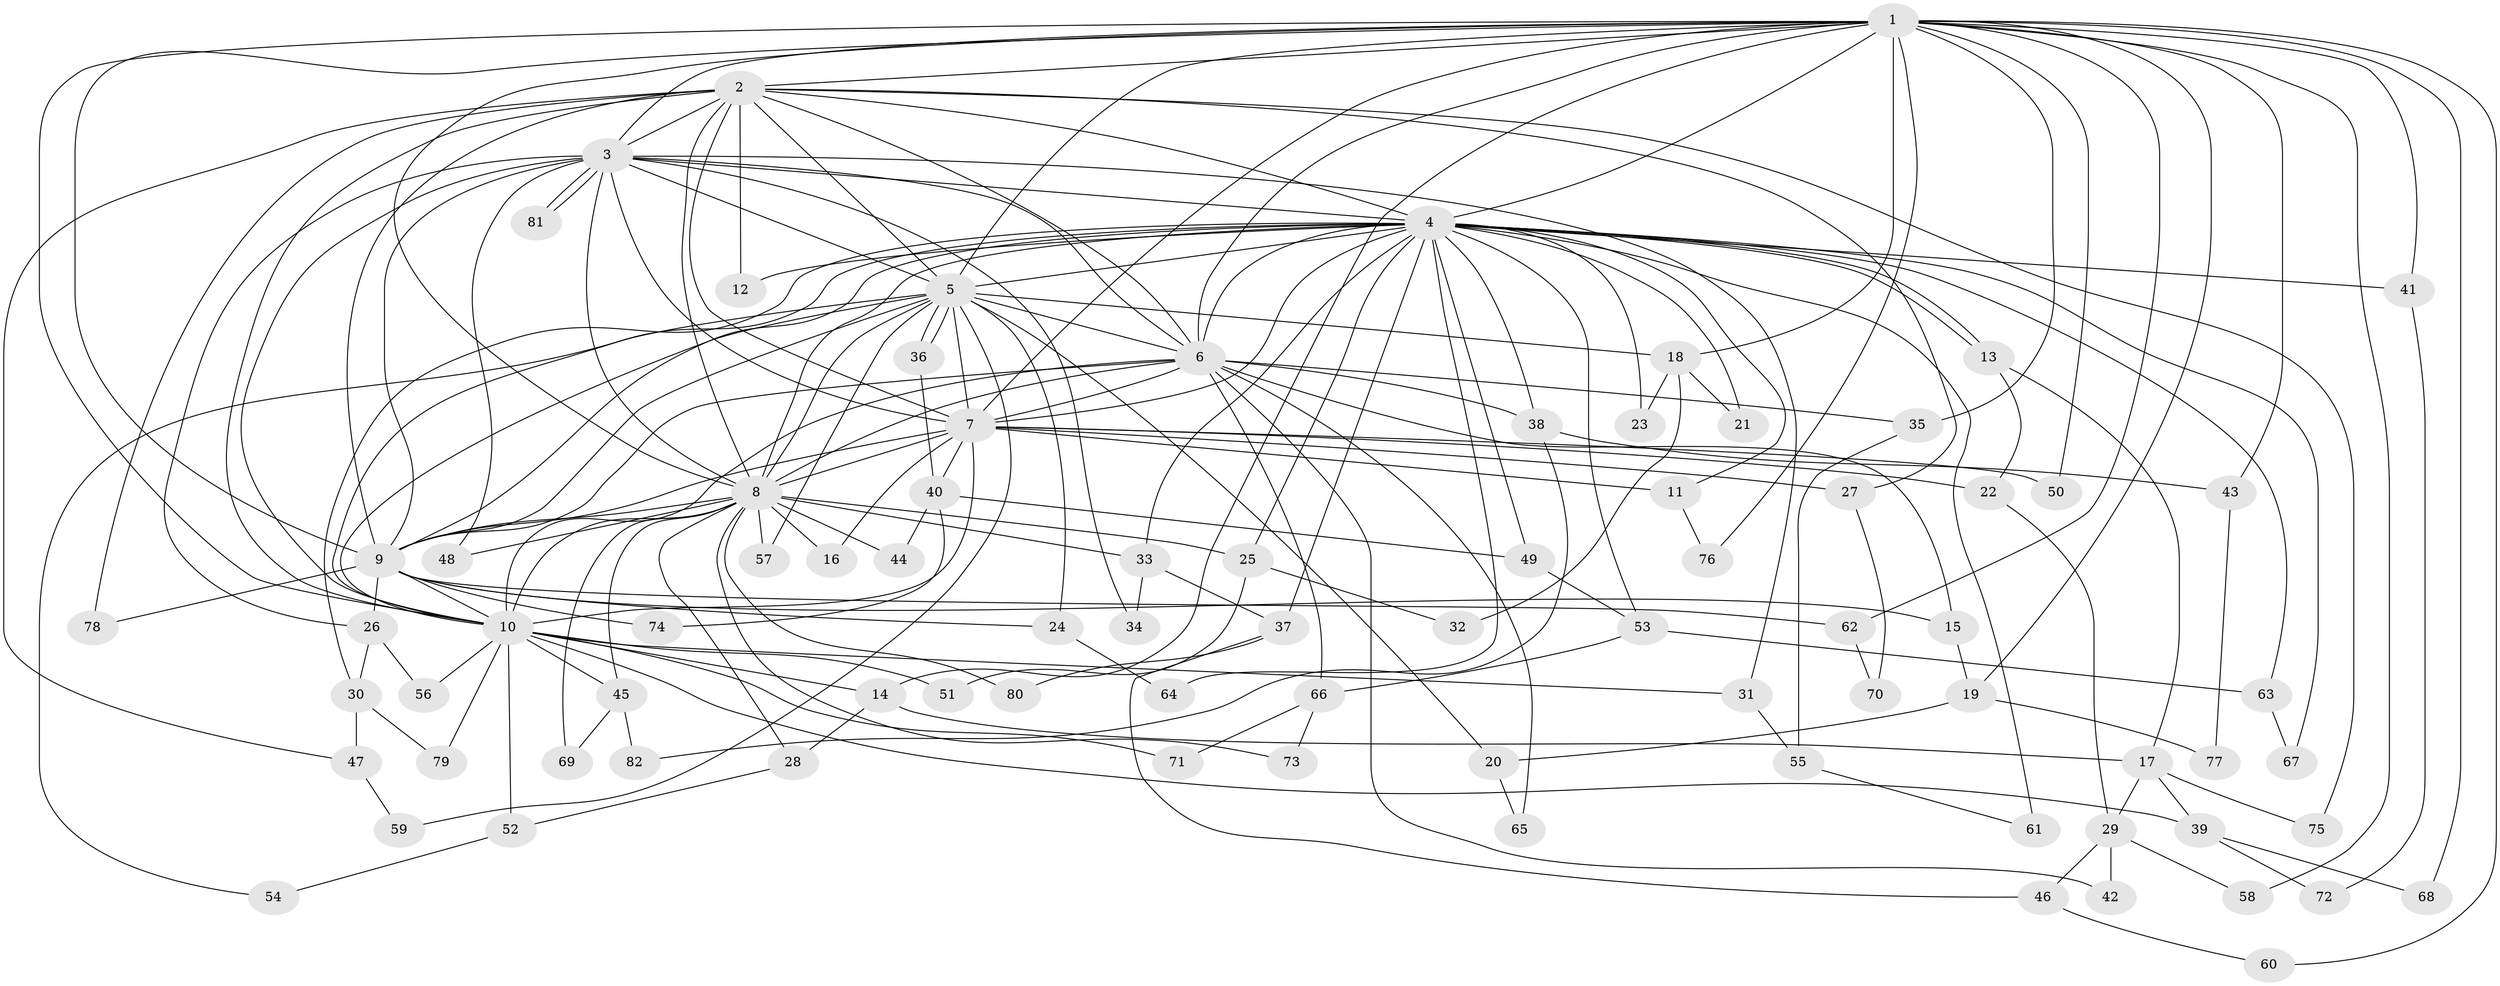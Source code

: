 // Generated by graph-tools (version 1.1) at 2025/49/03/09/25 03:49:42]
// undirected, 82 vertices, 189 edges
graph export_dot {
graph [start="1"]
  node [color=gray90,style=filled];
  1;
  2;
  3;
  4;
  5;
  6;
  7;
  8;
  9;
  10;
  11;
  12;
  13;
  14;
  15;
  16;
  17;
  18;
  19;
  20;
  21;
  22;
  23;
  24;
  25;
  26;
  27;
  28;
  29;
  30;
  31;
  32;
  33;
  34;
  35;
  36;
  37;
  38;
  39;
  40;
  41;
  42;
  43;
  44;
  45;
  46;
  47;
  48;
  49;
  50;
  51;
  52;
  53;
  54;
  55;
  56;
  57;
  58;
  59;
  60;
  61;
  62;
  63;
  64;
  65;
  66;
  67;
  68;
  69;
  70;
  71;
  72;
  73;
  74;
  75;
  76;
  77;
  78;
  79;
  80;
  81;
  82;
  1 -- 2;
  1 -- 3;
  1 -- 4;
  1 -- 5;
  1 -- 6;
  1 -- 7;
  1 -- 8;
  1 -- 9;
  1 -- 10;
  1 -- 14;
  1 -- 18;
  1 -- 19;
  1 -- 35;
  1 -- 41;
  1 -- 43;
  1 -- 50;
  1 -- 58;
  1 -- 60;
  1 -- 62;
  1 -- 68;
  1 -- 76;
  2 -- 3;
  2 -- 4;
  2 -- 5;
  2 -- 6;
  2 -- 7;
  2 -- 8;
  2 -- 9;
  2 -- 10;
  2 -- 12;
  2 -- 27;
  2 -- 47;
  2 -- 75;
  2 -- 78;
  3 -- 4;
  3 -- 5;
  3 -- 6;
  3 -- 7;
  3 -- 8;
  3 -- 9;
  3 -- 10;
  3 -- 26;
  3 -- 31;
  3 -- 34;
  3 -- 48;
  3 -- 81;
  3 -- 81;
  4 -- 5;
  4 -- 6;
  4 -- 7;
  4 -- 8;
  4 -- 9;
  4 -- 10;
  4 -- 11;
  4 -- 12;
  4 -- 13;
  4 -- 13;
  4 -- 21;
  4 -- 23;
  4 -- 25;
  4 -- 30;
  4 -- 33;
  4 -- 37;
  4 -- 38;
  4 -- 41;
  4 -- 49;
  4 -- 53;
  4 -- 61;
  4 -- 63;
  4 -- 64;
  4 -- 67;
  5 -- 6;
  5 -- 7;
  5 -- 8;
  5 -- 9;
  5 -- 10;
  5 -- 18;
  5 -- 20;
  5 -- 24;
  5 -- 36;
  5 -- 36;
  5 -- 54;
  5 -- 57;
  5 -- 59;
  6 -- 7;
  6 -- 8;
  6 -- 9;
  6 -- 10;
  6 -- 15;
  6 -- 35;
  6 -- 38;
  6 -- 42;
  6 -- 65;
  6 -- 66;
  7 -- 8;
  7 -- 9;
  7 -- 10;
  7 -- 11;
  7 -- 16;
  7 -- 22;
  7 -- 27;
  7 -- 40;
  7 -- 50;
  8 -- 9;
  8 -- 10;
  8 -- 16;
  8 -- 25;
  8 -- 28;
  8 -- 33;
  8 -- 44;
  8 -- 45;
  8 -- 48;
  8 -- 57;
  8 -- 69;
  8 -- 73;
  8 -- 80;
  9 -- 10;
  9 -- 15;
  9 -- 24;
  9 -- 26;
  9 -- 62;
  9 -- 74;
  9 -- 78;
  10 -- 14;
  10 -- 31;
  10 -- 39;
  10 -- 45;
  10 -- 51;
  10 -- 52;
  10 -- 56;
  10 -- 71;
  10 -- 79;
  11 -- 76;
  13 -- 17;
  13 -- 22;
  14 -- 17;
  14 -- 28;
  15 -- 19;
  17 -- 29;
  17 -- 39;
  17 -- 75;
  18 -- 21;
  18 -- 23;
  18 -- 32;
  19 -- 20;
  19 -- 77;
  20 -- 65;
  22 -- 29;
  24 -- 64;
  25 -- 32;
  25 -- 51;
  26 -- 30;
  26 -- 56;
  27 -- 70;
  28 -- 52;
  29 -- 42;
  29 -- 46;
  29 -- 58;
  30 -- 47;
  30 -- 79;
  31 -- 55;
  33 -- 34;
  33 -- 37;
  35 -- 55;
  36 -- 40;
  37 -- 46;
  37 -- 80;
  38 -- 43;
  38 -- 82;
  39 -- 68;
  39 -- 72;
  40 -- 44;
  40 -- 49;
  40 -- 74;
  41 -- 72;
  43 -- 77;
  45 -- 69;
  45 -- 82;
  46 -- 60;
  47 -- 59;
  49 -- 53;
  52 -- 54;
  53 -- 63;
  53 -- 66;
  55 -- 61;
  62 -- 70;
  63 -- 67;
  66 -- 71;
  66 -- 73;
}
